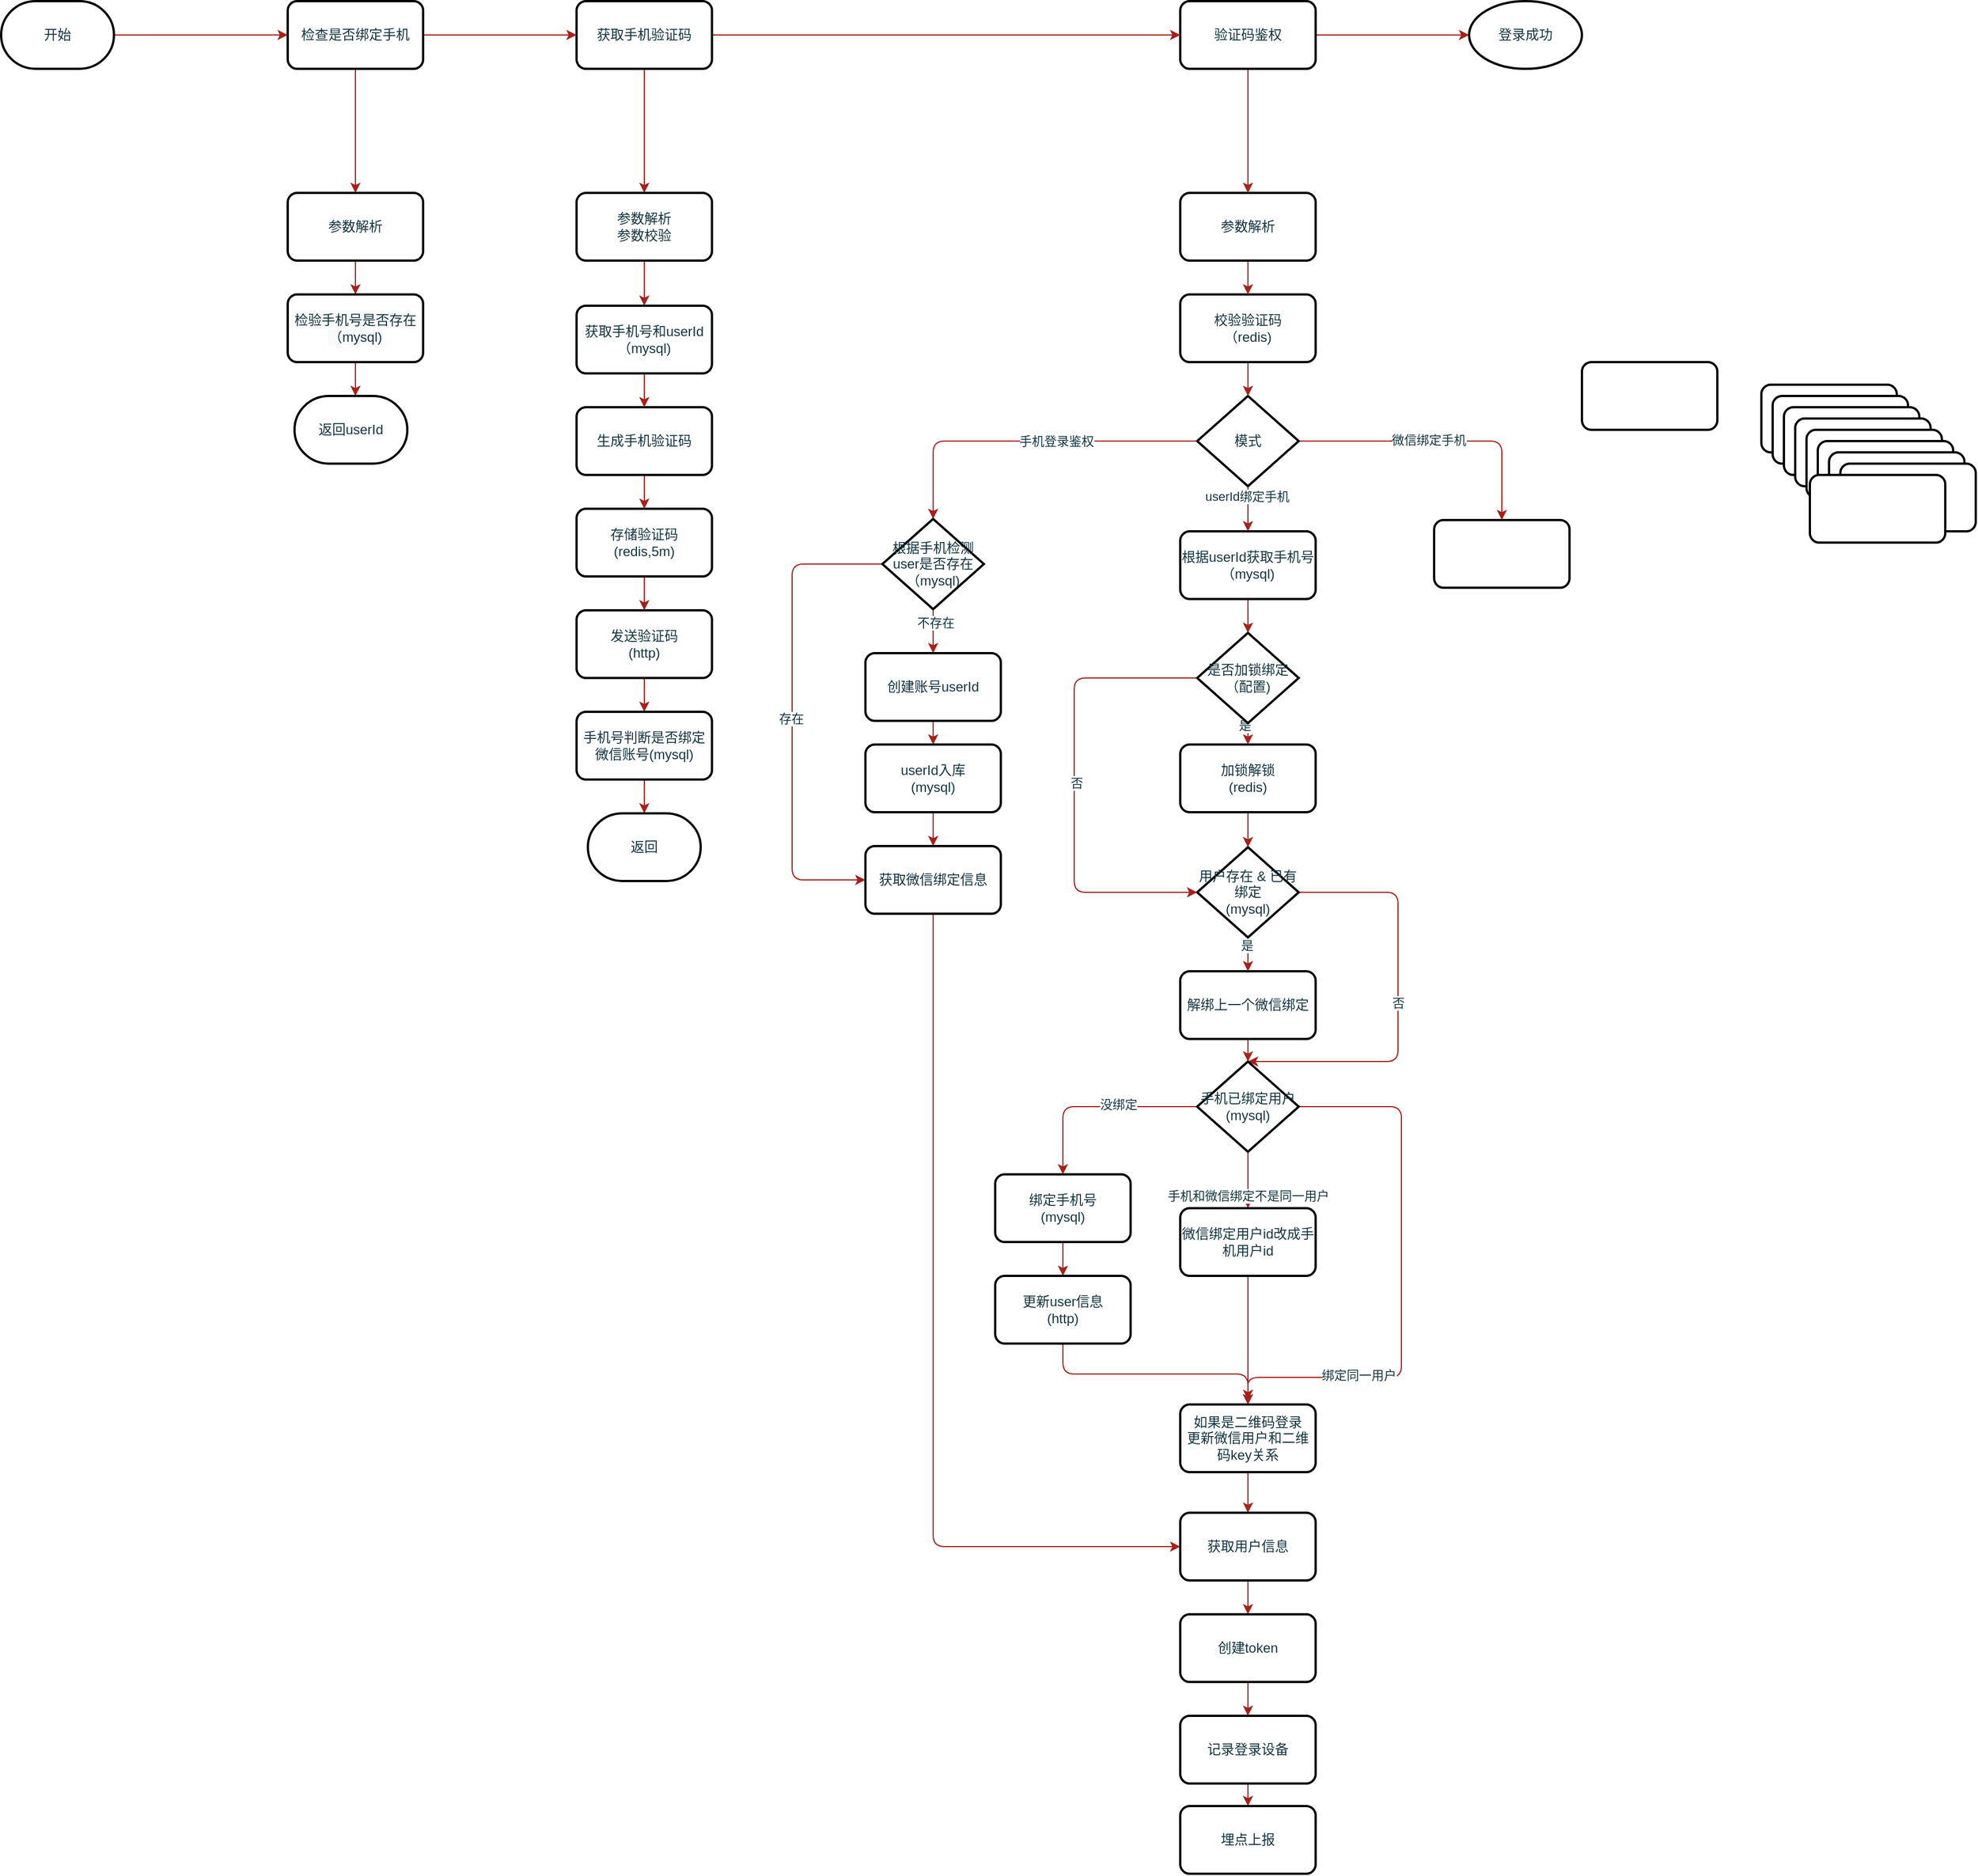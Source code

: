 <mxfile version="15.5.1" type="github">
  <diagram id="hTf-l8JFEeuLh_gnLOyl" name="第 1 页">
    <mxGraphModel dx="1026" dy="546" grid="1" gridSize="10" guides="1" tooltips="1" connect="1" arrows="1" fold="1" page="1" pageScale="1" pageWidth="827" pageHeight="1169" math="0" shadow="0">
      <root>
        <mxCell id="0" />
        <mxCell id="1" parent="0" />
        <mxCell id="yElT8xCbcD650BWO1DYu-2" value="" style="whiteSpace=wrap;html=1;rounded=1;fontColor=#143642;strokeWidth=2;fillColor=#FFFFFF;arcSize=14;sketch=0;" vertex="1" parent="1">
          <mxGeometry x="1501" y="780" width="120" height="60" as="geometry" />
        </mxCell>
        <mxCell id="yElT8xCbcD650BWO1DYu-112" value="" style="edgeStyle=orthogonalEdgeStyle;curved=0;rounded=1;sketch=0;orthogonalLoop=1;jettySize=auto;html=1;fontColor=#143642;strokeColor=#A8201A;fillColor=#FAE5C7;" edge="1" parent="1" source="yElT8xCbcD650BWO1DYu-5" target="yElT8xCbcD650BWO1DYu-111">
          <mxGeometry relative="1" as="geometry" />
        </mxCell>
        <mxCell id="yElT8xCbcD650BWO1DYu-5" value="创建账号userId" style="whiteSpace=wrap;html=1;rounded=1;fontColor=#143642;strokeWidth=2;fillColor=#FFFFFF;arcSize=14;sketch=0;" vertex="1" parent="1">
          <mxGeometry x="866" y="1038" width="120" height="60" as="geometry" />
        </mxCell>
        <mxCell id="yElT8xCbcD650BWO1DYu-72" value="" style="edgeStyle=orthogonalEdgeStyle;curved=0;rounded=1;sketch=0;orthogonalLoop=1;jettySize=auto;html=1;fontColor=#143642;strokeColor=#A8201A;fillColor=#FAE5C7;" edge="1" parent="1" source="yElT8xCbcD650BWO1DYu-6" target="yElT8xCbcD650BWO1DYu-67">
          <mxGeometry relative="1" as="geometry" />
        </mxCell>
        <mxCell id="yElT8xCbcD650BWO1DYu-6" value="加锁解锁&lt;br&gt;(redis)" style="whiteSpace=wrap;html=1;rounded=1;fontColor=#143642;strokeWidth=2;fillColor=#FFFFFF;arcSize=14;sketch=0;" vertex="1" parent="1">
          <mxGeometry x="1145" y="1119" width="120" height="60" as="geometry" />
        </mxCell>
        <mxCell id="yElT8xCbcD650BWO1DYu-7" value="" style="whiteSpace=wrap;html=1;rounded=1;fontColor=#143642;strokeWidth=2;fillColor=#FFFFFF;arcSize=14;sketch=0;" vertex="1" parent="1">
          <mxGeometry x="1370" y="920" width="120" height="60" as="geometry" />
        </mxCell>
        <mxCell id="yElT8xCbcD650BWO1DYu-96" value="" style="edgeStyle=orthogonalEdgeStyle;curved=0;rounded=1;sketch=0;orthogonalLoop=1;jettySize=auto;html=1;fontColor=#143642;strokeColor=#A8201A;fillColor=#FAE5C7;" edge="1" parent="1" source="yElT8xCbcD650BWO1DYu-8" target="yElT8xCbcD650BWO1DYu-56">
          <mxGeometry relative="1" as="geometry" />
        </mxCell>
        <mxCell id="yElT8xCbcD650BWO1DYu-8" value="校验验证码&lt;br&gt;（redis)" style="whiteSpace=wrap;html=1;rounded=1;fontColor=#143642;strokeWidth=2;fillColor=#FFFFFF;arcSize=14;sketch=0;" vertex="1" parent="1">
          <mxGeometry x="1145" y="720" width="120" height="60" as="geometry" />
        </mxCell>
        <mxCell id="yElT8xCbcD650BWO1DYu-93" style="edgeStyle=orthogonalEdgeStyle;curved=0;rounded=1;sketch=0;orthogonalLoop=1;jettySize=auto;html=1;exitX=0.5;exitY=1;exitDx=0;exitDy=0;entryX=0.5;entryY=0;entryDx=0;entryDy=0;entryPerimeter=0;fontColor=#143642;strokeColor=#A8201A;fillColor=#FAE5C7;" edge="1" parent="1" source="yElT8xCbcD650BWO1DYu-9" target="yElT8xCbcD650BWO1DYu-65">
          <mxGeometry relative="1" as="geometry" />
        </mxCell>
        <mxCell id="yElT8xCbcD650BWO1DYu-9" value="根据userId获取手机号&lt;br&gt;（mysql)" style="whiteSpace=wrap;html=1;rounded=1;fontColor=#143642;strokeWidth=2;fillColor=#FFFFFF;arcSize=14;sketch=0;" vertex="1" parent="1">
          <mxGeometry x="1145" y="930" width="120" height="60" as="geometry" />
        </mxCell>
        <mxCell id="yElT8xCbcD650BWO1DYu-95" value="" style="edgeStyle=orthogonalEdgeStyle;curved=0;rounded=1;sketch=0;orthogonalLoop=1;jettySize=auto;html=1;fontColor=#143642;strokeColor=#A8201A;fillColor=#FAE5C7;" edge="1" parent="1" source="yElT8xCbcD650BWO1DYu-10" target="yElT8xCbcD650BWO1DYu-8">
          <mxGeometry relative="1" as="geometry" />
        </mxCell>
        <mxCell id="yElT8xCbcD650BWO1DYu-10" value="参数解析" style="whiteSpace=wrap;html=1;rounded=1;fontColor=#143642;strokeWidth=2;fillColor=#FFFFFF;arcSize=14;sketch=0;" vertex="1" parent="1">
          <mxGeometry x="1145" y="630" width="120" height="60" as="geometry" />
        </mxCell>
        <mxCell id="yElT8xCbcD650BWO1DYu-55" style="edgeStyle=orthogonalEdgeStyle;curved=0;rounded=1;sketch=0;orthogonalLoop=1;jettySize=auto;html=1;exitX=1;exitY=0.5;exitDx=0;exitDy=0;entryX=0;entryY=0.5;entryDx=0;entryDy=0;entryPerimeter=0;fontColor=#143642;strokeColor=#A8201A;fillColor=#FAE5C7;" edge="1" parent="1" source="yElT8xCbcD650BWO1DYu-11" target="yElT8xCbcD650BWO1DYu-54">
          <mxGeometry relative="1" as="geometry" />
        </mxCell>
        <mxCell id="yElT8xCbcD650BWO1DYu-94" value="" style="edgeStyle=orthogonalEdgeStyle;curved=0;rounded=1;sketch=0;orthogonalLoop=1;jettySize=auto;html=1;fontColor=#143642;strokeColor=#A8201A;fillColor=#FAE5C7;" edge="1" parent="1" source="yElT8xCbcD650BWO1DYu-11" target="yElT8xCbcD650BWO1DYu-10">
          <mxGeometry relative="1" as="geometry" />
        </mxCell>
        <mxCell id="yElT8xCbcD650BWO1DYu-11" value="验证码鉴权" style="whiteSpace=wrap;html=1;rounded=1;fontColor=#143642;strokeWidth=2;fillColor=#FFFFFF;arcSize=14;sketch=0;" vertex="1" parent="1">
          <mxGeometry x="1145" y="460" width="120" height="60" as="geometry" />
        </mxCell>
        <mxCell id="yElT8xCbcD650BWO1DYu-38" value="" style="edgeStyle=orthogonalEdgeStyle;curved=0;rounded=1;sketch=0;orthogonalLoop=1;jettySize=auto;html=1;fontColor=#143642;strokeColor=#A8201A;fillColor=#FAE5C7;" edge="1" parent="1" source="yElT8xCbcD650BWO1DYu-12" target="yElT8xCbcD650BWO1DYu-29">
          <mxGeometry relative="1" as="geometry" />
        </mxCell>
        <mxCell id="yElT8xCbcD650BWO1DYu-53" style="edgeStyle=orthogonalEdgeStyle;curved=0;rounded=1;sketch=0;orthogonalLoop=1;jettySize=auto;html=1;exitX=1;exitY=0.5;exitDx=0;exitDy=0;entryX=0;entryY=0.5;entryDx=0;entryDy=0;fontColor=#143642;strokeColor=#A8201A;fillColor=#FAE5C7;" edge="1" parent="1" source="yElT8xCbcD650BWO1DYu-12" target="yElT8xCbcD650BWO1DYu-11">
          <mxGeometry relative="1" as="geometry" />
        </mxCell>
        <mxCell id="yElT8xCbcD650BWO1DYu-12" value="获取手机验证码" style="whiteSpace=wrap;html=1;rounded=1;fontColor=#143642;strokeWidth=2;fillColor=#FFFFFF;arcSize=14;sketch=0;" vertex="1" parent="1">
          <mxGeometry x="610" y="460" width="120" height="60" as="geometry" />
        </mxCell>
        <mxCell id="yElT8xCbcD650BWO1DYu-46" value="" style="edgeStyle=orthogonalEdgeStyle;curved=0;rounded=1;sketch=0;orthogonalLoop=1;jettySize=auto;html=1;fontColor=#143642;strokeColor=#A8201A;fillColor=#FAE5C7;" edge="1" parent="1" source="yElT8xCbcD650BWO1DYu-13" target="yElT8xCbcD650BWO1DYu-26">
          <mxGeometry relative="1" as="geometry" />
        </mxCell>
        <mxCell id="yElT8xCbcD650BWO1DYu-52" style="edgeStyle=orthogonalEdgeStyle;curved=0;rounded=1;sketch=0;orthogonalLoop=1;jettySize=auto;html=1;exitX=1;exitY=0.5;exitDx=0;exitDy=0;entryX=0;entryY=0.5;entryDx=0;entryDy=0;fontColor=#143642;strokeColor=#A8201A;fillColor=#FAE5C7;" edge="1" parent="1" source="yElT8xCbcD650BWO1DYu-13" target="yElT8xCbcD650BWO1DYu-12">
          <mxGeometry relative="1" as="geometry" />
        </mxCell>
        <mxCell id="yElT8xCbcD650BWO1DYu-13" value="检查是否绑定手机" style="whiteSpace=wrap;html=1;rounded=1;fontColor=#143642;strokeWidth=2;fillColor=#FFFFFF;arcSize=14;sketch=0;" vertex="1" parent="1">
          <mxGeometry x="354" y="460" width="120" height="60" as="geometry" />
        </mxCell>
        <mxCell id="yElT8xCbcD650BWO1DYu-14" value="" style="whiteSpace=wrap;html=1;rounded=1;fontColor=#143642;strokeWidth=2;fillColor=#FFFFFF;arcSize=14;sketch=0;" vertex="1" parent="1">
          <mxGeometry x="1660" y="800" width="120" height="60" as="geometry" />
        </mxCell>
        <mxCell id="yElT8xCbcD650BWO1DYu-15" value="" style="whiteSpace=wrap;html=1;rounded=1;fontColor=#143642;strokeWidth=2;fillColor=#FFFFFF;arcSize=14;sketch=0;" vertex="1" parent="1">
          <mxGeometry x="1670" y="810" width="120" height="60" as="geometry" />
        </mxCell>
        <mxCell id="yElT8xCbcD650BWO1DYu-16" value="" style="whiteSpace=wrap;html=1;rounded=1;fontColor=#143642;strokeWidth=2;fillColor=#FFFFFF;arcSize=14;sketch=0;" vertex="1" parent="1">
          <mxGeometry x="1680" y="820" width="120" height="60" as="geometry" />
        </mxCell>
        <mxCell id="yElT8xCbcD650BWO1DYu-17" value="" style="whiteSpace=wrap;html=1;rounded=1;fontColor=#143642;strokeWidth=2;fillColor=#FFFFFF;arcSize=14;sketch=0;" vertex="1" parent="1">
          <mxGeometry x="1690" y="830" width="120" height="60" as="geometry" />
        </mxCell>
        <mxCell id="yElT8xCbcD650BWO1DYu-18" value="" style="whiteSpace=wrap;html=1;rounded=1;fontColor=#143642;strokeWidth=2;fillColor=#FFFFFF;arcSize=14;sketch=0;" vertex="1" parent="1">
          <mxGeometry x="1700" y="840" width="120" height="60" as="geometry" />
        </mxCell>
        <mxCell id="yElT8xCbcD650BWO1DYu-19" value="" style="whiteSpace=wrap;html=1;rounded=1;fontColor=#143642;strokeWidth=2;fillColor=#FFFFFF;arcSize=14;sketch=0;" vertex="1" parent="1">
          <mxGeometry x="1710" y="850" width="120" height="60" as="geometry" />
        </mxCell>
        <mxCell id="yElT8xCbcD650BWO1DYu-20" value="" style="whiteSpace=wrap;html=1;rounded=1;fontColor=#143642;strokeWidth=2;fillColor=#FFFFFF;arcSize=14;sketch=0;" vertex="1" parent="1">
          <mxGeometry x="1720" y="860" width="120" height="60" as="geometry" />
        </mxCell>
        <mxCell id="yElT8xCbcD650BWO1DYu-21" value="" style="whiteSpace=wrap;html=1;rounded=1;fontColor=#143642;strokeWidth=2;fillColor=#FFFFFF;arcSize=14;sketch=0;" vertex="1" parent="1">
          <mxGeometry x="1730" y="870" width="120" height="60" as="geometry" />
        </mxCell>
        <mxCell id="yElT8xCbcD650BWO1DYu-22" value="" style="whiteSpace=wrap;html=1;rounded=1;fontColor=#143642;strokeWidth=2;fillColor=#FFFFFF;arcSize=14;sketch=0;" vertex="1" parent="1">
          <mxGeometry x="1703" y="880" width="120" height="60" as="geometry" />
        </mxCell>
        <mxCell id="yElT8xCbcD650BWO1DYu-25" value="" style="edgeStyle=orthogonalEdgeStyle;curved=0;rounded=1;sketch=0;orthogonalLoop=1;jettySize=auto;html=1;fontColor=#143642;strokeColor=#A8201A;fillColor=#FAE5C7;entryX=0;entryY=0.5;entryDx=0;entryDy=0;" edge="1" parent="1" source="yElT8xCbcD650BWO1DYu-23" target="yElT8xCbcD650BWO1DYu-13">
          <mxGeometry relative="1" as="geometry">
            <mxPoint x="270" y="490" as="targetPoint" />
          </mxGeometry>
        </mxCell>
        <mxCell id="yElT8xCbcD650BWO1DYu-23" value="开始" style="strokeWidth=2;html=1;shape=mxgraph.flowchart.terminator;whiteSpace=wrap;rounded=0;labelBackgroundColor=none;sketch=0;fontColor=#143642;fillColor=#FFFFFF;" vertex="1" parent="1">
          <mxGeometry x="100" y="460" width="100" height="60" as="geometry" />
        </mxCell>
        <mxCell id="yElT8xCbcD650BWO1DYu-49" value="" style="edgeStyle=orthogonalEdgeStyle;curved=0;rounded=1;sketch=0;orthogonalLoop=1;jettySize=auto;html=1;fontColor=#143642;strokeColor=#A8201A;fillColor=#FAE5C7;entryX=0.5;entryY=0;entryDx=0;entryDy=0;" edge="1" parent="1" source="yElT8xCbcD650BWO1DYu-26" target="yElT8xCbcD650BWO1DYu-28">
          <mxGeometry relative="1" as="geometry" />
        </mxCell>
        <mxCell id="yElT8xCbcD650BWO1DYu-26" value="参数解析" style="whiteSpace=wrap;html=1;rounded=1;fontColor=#143642;strokeWidth=2;fillColor=#FFFFFF;arcSize=14;sketch=0;" vertex="1" parent="1">
          <mxGeometry x="354" y="630" width="120" height="60" as="geometry" />
        </mxCell>
        <mxCell id="yElT8xCbcD650BWO1DYu-50" value="" style="edgeStyle=orthogonalEdgeStyle;curved=0;rounded=1;sketch=0;orthogonalLoop=1;jettySize=auto;html=1;fontColor=#143642;strokeColor=#A8201A;fillColor=#FAE5C7;" edge="1" parent="1" source="yElT8xCbcD650BWO1DYu-28">
          <mxGeometry relative="1" as="geometry">
            <mxPoint x="414" y="810" as="targetPoint" />
          </mxGeometry>
        </mxCell>
        <mxCell id="yElT8xCbcD650BWO1DYu-28" value="&lt;span style=&quot;color: rgb(20 , 54 , 66) ; font-family: &amp;#34;helvetica&amp;#34; ; font-size: 12px ; font-style: normal ; font-weight: 400 ; letter-spacing: normal ; text-align: center ; text-indent: 0px ; text-transform: none ; word-spacing: 0px ; background-color: rgb(248 , 249 , 250) ; display: inline ; float: none&quot;&gt;检验手机号是否存在&lt;/span&gt;&lt;br style=&quot;color: rgb(20 , 54 , 66) ; font-family: &amp;#34;helvetica&amp;#34; ; font-size: 12px ; font-style: normal ; font-weight: 400 ; letter-spacing: normal ; text-align: center ; text-indent: 0px ; text-transform: none ; word-spacing: 0px ; background-color: rgb(248 , 249 , 250)&quot;&gt;&lt;span style=&quot;color: rgb(20 , 54 , 66) ; font-family: &amp;#34;helvetica&amp;#34; ; font-size: 12px ; font-style: normal ; font-weight: 400 ; letter-spacing: normal ; text-align: center ; text-indent: 0px ; text-transform: none ; word-spacing: 0px ; background-color: rgb(248 , 249 , 250) ; display: inline ; float: none&quot;&gt;（mysql)&lt;/span&gt;" style="whiteSpace=wrap;html=1;rounded=1;fontColor=#143642;strokeWidth=2;fillColor=#FFFFFF;arcSize=14;sketch=0;" vertex="1" parent="1">
          <mxGeometry x="354" y="720" width="120" height="60" as="geometry" />
        </mxCell>
        <mxCell id="yElT8xCbcD650BWO1DYu-39" value="" style="edgeStyle=orthogonalEdgeStyle;curved=0;rounded=1;sketch=0;orthogonalLoop=1;jettySize=auto;html=1;fontColor=#143642;strokeColor=#A8201A;fillColor=#FAE5C7;" edge="1" parent="1" source="yElT8xCbcD650BWO1DYu-29" target="yElT8xCbcD650BWO1DYu-35">
          <mxGeometry relative="1" as="geometry" />
        </mxCell>
        <mxCell id="yElT8xCbcD650BWO1DYu-29" value="参数解析&lt;br&gt;参数校验" style="whiteSpace=wrap;html=1;rounded=1;fontColor=#143642;strokeWidth=2;fillColor=#FFFFFF;arcSize=14;sketch=0;" vertex="1" parent="1">
          <mxGeometry x="610" y="630" width="120" height="60" as="geometry" />
        </mxCell>
        <mxCell id="yElT8xCbcD650BWO1DYu-44" value="" style="edgeStyle=orthogonalEdgeStyle;curved=0;rounded=1;sketch=0;orthogonalLoop=1;jettySize=auto;html=1;fontColor=#143642;strokeColor=#A8201A;fillColor=#FAE5C7;" edge="1" parent="1" source="yElT8xCbcD650BWO1DYu-32" target="yElT8xCbcD650BWO1DYu-36">
          <mxGeometry relative="1" as="geometry" />
        </mxCell>
        <mxCell id="yElT8xCbcD650BWO1DYu-32" value="发送验证码&lt;br&gt;(http)" style="whiteSpace=wrap;html=1;rounded=1;fontColor=#143642;strokeWidth=2;fillColor=#FFFFFF;arcSize=14;sketch=0;" vertex="1" parent="1">
          <mxGeometry x="610" y="1000" width="120" height="60" as="geometry" />
        </mxCell>
        <mxCell id="yElT8xCbcD650BWO1DYu-43" value="" style="edgeStyle=orthogonalEdgeStyle;curved=0;rounded=1;sketch=0;orthogonalLoop=1;jettySize=auto;html=1;fontColor=#143642;strokeColor=#A8201A;fillColor=#FAE5C7;" edge="1" parent="1" source="yElT8xCbcD650BWO1DYu-33" target="yElT8xCbcD650BWO1DYu-32">
          <mxGeometry relative="1" as="geometry" />
        </mxCell>
        <mxCell id="yElT8xCbcD650BWO1DYu-33" value="存储验证码&lt;br&gt;(redis,5m)" style="whiteSpace=wrap;html=1;rounded=1;fontColor=#143642;strokeWidth=2;fillColor=#FFFFFF;arcSize=14;sketch=0;" vertex="1" parent="1">
          <mxGeometry x="610" y="910" width="120" height="60" as="geometry" />
        </mxCell>
        <mxCell id="yElT8xCbcD650BWO1DYu-42" value="" style="edgeStyle=orthogonalEdgeStyle;curved=0;rounded=1;sketch=0;orthogonalLoop=1;jettySize=auto;html=1;fontColor=#143642;strokeColor=#A8201A;fillColor=#FAE5C7;" edge="1" parent="1" source="yElT8xCbcD650BWO1DYu-34" target="yElT8xCbcD650BWO1DYu-33">
          <mxGeometry relative="1" as="geometry" />
        </mxCell>
        <mxCell id="yElT8xCbcD650BWO1DYu-34" value="生成手机验证码" style="whiteSpace=wrap;html=1;rounded=1;fontColor=#143642;strokeWidth=2;fillColor=#FFFFFF;arcSize=14;sketch=0;" vertex="1" parent="1">
          <mxGeometry x="610" y="820" width="120" height="60" as="geometry" />
        </mxCell>
        <mxCell id="yElT8xCbcD650BWO1DYu-40" value="" style="edgeStyle=orthogonalEdgeStyle;curved=0;rounded=1;sketch=0;orthogonalLoop=1;jettySize=auto;html=1;fontColor=#143642;strokeColor=#A8201A;fillColor=#FAE5C7;" edge="1" parent="1" source="yElT8xCbcD650BWO1DYu-35" target="yElT8xCbcD650BWO1DYu-34">
          <mxGeometry relative="1" as="geometry" />
        </mxCell>
        <mxCell id="yElT8xCbcD650BWO1DYu-35" value="获取手机号和userId&lt;br&gt;（mysql)" style="whiteSpace=wrap;html=1;rounded=1;fontColor=#143642;strokeWidth=2;fillColor=#FFFFFF;arcSize=14;sketch=0;" vertex="1" parent="1">
          <mxGeometry x="610" y="730" width="120" height="60" as="geometry" />
        </mxCell>
        <mxCell id="yElT8xCbcD650BWO1DYu-45" value="" style="edgeStyle=orthogonalEdgeStyle;curved=0;rounded=1;sketch=0;orthogonalLoop=1;jettySize=auto;html=1;fontColor=#143642;strokeColor=#A8201A;fillColor=#FAE5C7;" edge="1" parent="1" source="yElT8xCbcD650BWO1DYu-36" target="yElT8xCbcD650BWO1DYu-37">
          <mxGeometry relative="1" as="geometry" />
        </mxCell>
        <mxCell id="yElT8xCbcD650BWO1DYu-36" value="手机号判断是否绑定微信账号(mysql)" style="whiteSpace=wrap;html=1;rounded=1;fontColor=#143642;strokeWidth=2;fillColor=#FFFFFF;arcSize=14;sketch=0;" vertex="1" parent="1">
          <mxGeometry x="610" y="1090" width="120" height="60" as="geometry" />
        </mxCell>
        <mxCell id="yElT8xCbcD650BWO1DYu-37" value="返回" style="strokeWidth=2;html=1;shape=mxgraph.flowchart.terminator;whiteSpace=wrap;rounded=0;labelBackgroundColor=none;sketch=0;fontColor=#143642;fillColor=#FFFFFF;" vertex="1" parent="1">
          <mxGeometry x="620" y="1180" width="100" height="60" as="geometry" />
        </mxCell>
        <mxCell id="yElT8xCbcD650BWO1DYu-51" value="返回userId" style="strokeWidth=2;html=1;shape=mxgraph.flowchart.terminator;whiteSpace=wrap;rounded=0;labelBackgroundColor=none;sketch=0;fontColor=#143642;fillColor=#FFFFFF;" vertex="1" parent="1">
          <mxGeometry x="360" y="810" width="100" height="60" as="geometry" />
        </mxCell>
        <mxCell id="yElT8xCbcD650BWO1DYu-54" value="登录成功" style="strokeWidth=2;html=1;shape=mxgraph.flowchart.start_1;whiteSpace=wrap;rounded=0;labelBackgroundColor=none;sketch=0;fontColor=#143642;fillColor=#FFFFFF;" vertex="1" parent="1">
          <mxGeometry x="1401" y="460" width="100" height="60" as="geometry" />
        </mxCell>
        <mxCell id="yElT8xCbcD650BWO1DYu-61" style="edgeStyle=orthogonalEdgeStyle;curved=0;rounded=1;sketch=0;orthogonalLoop=1;jettySize=auto;html=1;exitX=1;exitY=0.5;exitDx=0;exitDy=0;exitPerimeter=0;fontColor=#143642;strokeColor=#A8201A;fillColor=#FAE5C7;" edge="1" parent="1" source="yElT8xCbcD650BWO1DYu-56" target="yElT8xCbcD650BWO1DYu-7">
          <mxGeometry relative="1" as="geometry" />
        </mxCell>
        <mxCell id="yElT8xCbcD650BWO1DYu-62" value="微信绑定手机" style="edgeLabel;html=1;align=center;verticalAlign=middle;resizable=0;points=[];fontColor=#143642;" vertex="1" connectable="0" parent="yElT8xCbcD650BWO1DYu-61">
          <mxGeometry x="-0.086" y="1" relative="1" as="geometry">
            <mxPoint as="offset" />
          </mxGeometry>
        </mxCell>
        <mxCell id="yElT8xCbcD650BWO1DYu-118" value="" style="edgeStyle=orthogonalEdgeStyle;curved=0;rounded=1;sketch=0;orthogonalLoop=1;jettySize=auto;html=1;fontColor=#143642;strokeColor=#A8201A;fillColor=#FAE5C7;" edge="1" parent="1" source="yElT8xCbcD650BWO1DYu-56" target="yElT8xCbcD650BWO1DYu-9">
          <mxGeometry relative="1" as="geometry" />
        </mxCell>
        <mxCell id="yElT8xCbcD650BWO1DYu-119" value="userId绑定手机" style="edgeLabel;html=1;align=center;verticalAlign=middle;resizable=0;points=[];fontColor=#143642;" vertex="1" connectable="0" parent="yElT8xCbcD650BWO1DYu-118">
          <mxGeometry x="-0.556" y="-1" relative="1" as="geometry">
            <mxPoint as="offset" />
          </mxGeometry>
        </mxCell>
        <mxCell id="yElT8xCbcD650BWO1DYu-120" style="edgeStyle=orthogonalEdgeStyle;curved=0;rounded=1;sketch=0;orthogonalLoop=1;jettySize=auto;html=1;exitX=0;exitY=0.5;exitDx=0;exitDy=0;exitPerimeter=0;fontColor=#143642;strokeColor=#A8201A;fillColor=#FAE5C7;" edge="1" parent="1" source="yElT8xCbcD650BWO1DYu-56" target="yElT8xCbcD650BWO1DYu-105">
          <mxGeometry relative="1" as="geometry" />
        </mxCell>
        <mxCell id="yElT8xCbcD650BWO1DYu-121" value="手机登录鉴权" style="edgeLabel;html=1;align=center;verticalAlign=middle;resizable=0;points=[];fontColor=#143642;" vertex="1" connectable="0" parent="yElT8xCbcD650BWO1DYu-120">
          <mxGeometry x="-0.175" relative="1" as="geometry">
            <mxPoint as="offset" />
          </mxGeometry>
        </mxCell>
        <mxCell id="yElT8xCbcD650BWO1DYu-56" value="模式" style="strokeWidth=2;html=1;shape=mxgraph.flowchart.decision;whiteSpace=wrap;rounded=0;labelBackgroundColor=none;sketch=0;fontColor=#143642;fillColor=#FFFFFF;" vertex="1" parent="1">
          <mxGeometry x="1160" y="810" width="90" height="80" as="geometry" />
        </mxCell>
        <mxCell id="yElT8xCbcD650BWO1DYu-68" style="edgeStyle=orthogonalEdgeStyle;curved=0;rounded=1;sketch=0;orthogonalLoop=1;jettySize=auto;html=1;exitX=0.5;exitY=1;exitDx=0;exitDy=0;exitPerimeter=0;entryX=0.5;entryY=0;entryDx=0;entryDy=0;fontColor=#143642;strokeColor=#A8201A;fillColor=#FAE5C7;" edge="1" parent="1" source="yElT8xCbcD650BWO1DYu-65" target="yElT8xCbcD650BWO1DYu-6">
          <mxGeometry relative="1" as="geometry" />
        </mxCell>
        <mxCell id="yElT8xCbcD650BWO1DYu-70" value="是" style="edgeLabel;html=1;align=center;verticalAlign=middle;resizable=0;points=[];fontColor=#143642;" vertex="1" connectable="0" parent="yElT8xCbcD650BWO1DYu-68">
          <mxGeometry x="-0.789" y="-3" relative="1" as="geometry">
            <mxPoint as="offset" />
          </mxGeometry>
        </mxCell>
        <mxCell id="yElT8xCbcD650BWO1DYu-69" style="edgeStyle=orthogonalEdgeStyle;curved=0;rounded=1;sketch=0;orthogonalLoop=1;jettySize=auto;html=1;exitX=0;exitY=0.5;exitDx=0;exitDy=0;exitPerimeter=0;entryX=0;entryY=0.5;entryDx=0;entryDy=0;entryPerimeter=0;fontColor=#143642;strokeColor=#A8201A;fillColor=#FAE5C7;" edge="1" parent="1" source="yElT8xCbcD650BWO1DYu-65" target="yElT8xCbcD650BWO1DYu-67">
          <mxGeometry relative="1" as="geometry">
            <Array as="points">
              <mxPoint x="1051" y="1060" />
              <mxPoint x="1051" y="1250" />
            </Array>
          </mxGeometry>
        </mxCell>
        <mxCell id="yElT8xCbcD650BWO1DYu-71" value="否" style="edgeLabel;html=1;align=center;verticalAlign=middle;resizable=0;points=[];fontColor=#143642;" vertex="1" connectable="0" parent="yElT8xCbcD650BWO1DYu-69">
          <mxGeometry x="-0.012" y="2" relative="1" as="geometry">
            <mxPoint as="offset" />
          </mxGeometry>
        </mxCell>
        <mxCell id="yElT8xCbcD650BWO1DYu-65" value="是否加锁绑定&lt;br&gt;（配置)" style="strokeWidth=2;html=1;shape=mxgraph.flowchart.decision;whiteSpace=wrap;rounded=0;labelBackgroundColor=none;sketch=0;fontColor=#143642;fillColor=#FFFFFF;" vertex="1" parent="1">
          <mxGeometry x="1160" y="1020" width="90" height="80" as="geometry" />
        </mxCell>
        <mxCell id="yElT8xCbcD650BWO1DYu-83" style="edgeStyle=orthogonalEdgeStyle;curved=0;rounded=1;sketch=0;orthogonalLoop=1;jettySize=auto;html=1;exitX=0.5;exitY=1;exitDx=0;exitDy=0;entryX=0.5;entryY=0;entryDx=0;entryDy=0;entryPerimeter=0;fontColor=#143642;strokeColor=#A8201A;fillColor=#FAE5C7;" edge="1" parent="1" source="yElT8xCbcD650BWO1DYu-66" target="yElT8xCbcD650BWO1DYu-79">
          <mxGeometry relative="1" as="geometry" />
        </mxCell>
        <mxCell id="yElT8xCbcD650BWO1DYu-66" value="解绑上一个微信绑定" style="whiteSpace=wrap;html=1;rounded=1;fontColor=#143642;strokeWidth=2;fillColor=#FFFFFF;arcSize=14;sketch=0;" vertex="1" parent="1">
          <mxGeometry x="1145" y="1320" width="120" height="60" as="geometry" />
        </mxCell>
        <mxCell id="yElT8xCbcD650BWO1DYu-73" value="" style="edgeStyle=orthogonalEdgeStyle;curved=0;rounded=1;sketch=0;orthogonalLoop=1;jettySize=auto;html=1;fontColor=#143642;strokeColor=#A8201A;fillColor=#FAE5C7;" edge="1" parent="1" source="yElT8xCbcD650BWO1DYu-67" target="yElT8xCbcD650BWO1DYu-66">
          <mxGeometry relative="1" as="geometry" />
        </mxCell>
        <mxCell id="yElT8xCbcD650BWO1DYu-74" value="是" style="edgeLabel;html=1;align=center;verticalAlign=middle;resizable=0;points=[];fontColor=#143642;" vertex="1" connectable="0" parent="yElT8xCbcD650BWO1DYu-73">
          <mxGeometry x="-0.72" y="-1" relative="1" as="geometry">
            <mxPoint as="offset" />
          </mxGeometry>
        </mxCell>
        <mxCell id="yElT8xCbcD650BWO1DYu-82" value="否" style="edgeStyle=orthogonalEdgeStyle;curved=0;rounded=1;sketch=0;orthogonalLoop=1;jettySize=auto;html=1;exitX=1;exitY=0.5;exitDx=0;exitDy=0;exitPerimeter=0;entryX=0.5;entryY=0;entryDx=0;entryDy=0;entryPerimeter=0;fontColor=#143642;strokeColor=#A8201A;fillColor=#FAE5C7;" edge="1" parent="1" source="yElT8xCbcD650BWO1DYu-67" target="yElT8xCbcD650BWO1DYu-79">
          <mxGeometry relative="1" as="geometry">
            <Array as="points">
              <mxPoint x="1338" y="1250" />
              <mxPoint x="1338" y="1400" />
            </Array>
          </mxGeometry>
        </mxCell>
        <mxCell id="yElT8xCbcD650BWO1DYu-67" value="用户存在 &amp;amp; 已有绑定&lt;br&gt;(mysql)" style="strokeWidth=2;html=1;shape=mxgraph.flowchart.decision;whiteSpace=wrap;rounded=0;labelBackgroundColor=none;sketch=0;fontColor=#143642;fillColor=#FFFFFF;" vertex="1" parent="1">
          <mxGeometry x="1160" y="1210" width="90" height="80" as="geometry" />
        </mxCell>
        <mxCell id="yElT8xCbcD650BWO1DYu-98" style="edgeStyle=orthogonalEdgeStyle;curved=0;rounded=1;sketch=0;orthogonalLoop=1;jettySize=auto;html=1;exitX=0.5;exitY=1;exitDx=0;exitDy=0;fontColor=#143642;strokeColor=#A8201A;fillColor=#FAE5C7;" edge="1" parent="1" source="yElT8xCbcD650BWO1DYu-78" target="yElT8xCbcD650BWO1DYu-97">
          <mxGeometry relative="1" as="geometry" />
        </mxCell>
        <mxCell id="yElT8xCbcD650BWO1DYu-78" value="绑定手机号&lt;br&gt;(mysql)" style="whiteSpace=wrap;html=1;rounded=1;fontColor=#143642;strokeWidth=2;fillColor=#FFFFFF;arcSize=14;sketch=0;" vertex="1" parent="1">
          <mxGeometry x="981" y="1500" width="120" height="60" as="geometry" />
        </mxCell>
        <mxCell id="yElT8xCbcD650BWO1DYu-84" style="edgeStyle=orthogonalEdgeStyle;curved=0;rounded=1;sketch=0;orthogonalLoop=1;jettySize=auto;html=1;exitX=0.5;exitY=1;exitDx=0;exitDy=0;exitPerimeter=0;fontColor=#143642;strokeColor=#A8201A;fillColor=#FAE5C7;" edge="1" parent="1" source="yElT8xCbcD650BWO1DYu-79" target="yElT8xCbcD650BWO1DYu-80">
          <mxGeometry relative="1" as="geometry" />
        </mxCell>
        <mxCell id="yElT8xCbcD650BWO1DYu-87" value="手机和微信绑定不是同一用户" style="edgeLabel;html=1;align=center;verticalAlign=middle;resizable=0;points=[];fontColor=#143642;" vertex="1" connectable="0" parent="yElT8xCbcD650BWO1DYu-84">
          <mxGeometry x="0.533" relative="1" as="geometry">
            <mxPoint as="offset" />
          </mxGeometry>
        </mxCell>
        <mxCell id="yElT8xCbcD650BWO1DYu-85" style="edgeStyle=orthogonalEdgeStyle;curved=0;rounded=1;sketch=0;orthogonalLoop=1;jettySize=auto;html=1;exitX=1;exitY=0.5;exitDx=0;exitDy=0;exitPerimeter=0;fontColor=#143642;strokeColor=#A8201A;fillColor=#FAE5C7;" edge="1" parent="1" source="yElT8xCbcD650BWO1DYu-79">
          <mxGeometry relative="1" as="geometry">
            <mxPoint x="1205" y="1700" as="targetPoint" />
            <Array as="points">
              <mxPoint x="1341" y="1440" />
              <mxPoint x="1341" y="1680" />
              <mxPoint x="1205" y="1680" />
            </Array>
          </mxGeometry>
        </mxCell>
        <mxCell id="yElT8xCbcD650BWO1DYu-86" value="绑定同一用户" style="edgeLabel;html=1;align=center;verticalAlign=middle;resizable=0;points=[];fontColor=#143642;" vertex="1" connectable="0" parent="yElT8xCbcD650BWO1DYu-85">
          <mxGeometry x="0.517" y="-2" relative="1" as="geometry">
            <mxPoint as="offset" />
          </mxGeometry>
        </mxCell>
        <mxCell id="yElT8xCbcD650BWO1DYu-88" style="edgeStyle=orthogonalEdgeStyle;curved=0;rounded=1;sketch=0;orthogonalLoop=1;jettySize=auto;html=1;exitX=0;exitY=0.5;exitDx=0;exitDy=0;exitPerimeter=0;fontColor=#143642;strokeColor=#A8201A;fillColor=#FAE5C7;" edge="1" parent="1" source="yElT8xCbcD650BWO1DYu-79" target="yElT8xCbcD650BWO1DYu-78">
          <mxGeometry relative="1" as="geometry" />
        </mxCell>
        <mxCell id="yElT8xCbcD650BWO1DYu-89" value="没绑定" style="edgeLabel;html=1;align=center;verticalAlign=middle;resizable=0;points=[];fontColor=#143642;" vertex="1" connectable="0" parent="yElT8xCbcD650BWO1DYu-88">
          <mxGeometry x="-0.218" y="-2" relative="1" as="geometry">
            <mxPoint as="offset" />
          </mxGeometry>
        </mxCell>
        <mxCell id="yElT8xCbcD650BWO1DYu-79" value="手机已绑定用户&lt;br&gt;(mysql)" style="strokeWidth=2;html=1;shape=mxgraph.flowchart.decision;whiteSpace=wrap;rounded=0;labelBackgroundColor=none;sketch=0;fontColor=#143642;fillColor=#FFFFFF;" vertex="1" parent="1">
          <mxGeometry x="1160" y="1400" width="90" height="80" as="geometry" />
        </mxCell>
        <mxCell id="yElT8xCbcD650BWO1DYu-100" style="edgeStyle=orthogonalEdgeStyle;curved=0;rounded=1;sketch=0;orthogonalLoop=1;jettySize=auto;html=1;exitX=0.5;exitY=1;exitDx=0;exitDy=0;fontColor=#143642;strokeColor=#A8201A;fillColor=#FAE5C7;" edge="1" parent="1" source="yElT8xCbcD650BWO1DYu-80" target="yElT8xCbcD650BWO1DYu-99">
          <mxGeometry relative="1" as="geometry" />
        </mxCell>
        <mxCell id="yElT8xCbcD650BWO1DYu-80" value="微信绑定用户id改成手机用户id" style="whiteSpace=wrap;html=1;rounded=1;fontColor=#143642;strokeWidth=2;fillColor=#FFFFFF;arcSize=14;sketch=0;" vertex="1" parent="1">
          <mxGeometry x="1145" y="1530" width="120" height="60" as="geometry" />
        </mxCell>
        <mxCell id="yElT8xCbcD650BWO1DYu-101" style="edgeStyle=orthogonalEdgeStyle;curved=0;rounded=1;sketch=0;orthogonalLoop=1;jettySize=auto;html=1;exitX=0.5;exitY=1;exitDx=0;exitDy=0;fontColor=#143642;strokeColor=#A8201A;fillColor=#FAE5C7;" edge="1" parent="1" source="yElT8xCbcD650BWO1DYu-97" target="yElT8xCbcD650BWO1DYu-99">
          <mxGeometry relative="1" as="geometry" />
        </mxCell>
        <mxCell id="yElT8xCbcD650BWO1DYu-97" value="更新user信息&lt;br&gt;(http)" style="whiteSpace=wrap;html=1;rounded=1;fontColor=#143642;strokeWidth=2;fillColor=#FFFFFF;arcSize=14;sketch=0;" vertex="1" parent="1">
          <mxGeometry x="981" y="1590" width="120" height="60" as="geometry" />
        </mxCell>
        <mxCell id="yElT8xCbcD650BWO1DYu-104" style="edgeStyle=orthogonalEdgeStyle;curved=0;rounded=1;sketch=0;orthogonalLoop=1;jettySize=auto;html=1;entryX=0.5;entryY=0;entryDx=0;entryDy=0;entryPerimeter=0;fontColor=#143642;strokeColor=#A8201A;fillColor=#FAE5C7;" edge="1" parent="1" source="yElT8xCbcD650BWO1DYu-99">
          <mxGeometry relative="1" as="geometry">
            <mxPoint x="1205" y="1800" as="targetPoint" />
          </mxGeometry>
        </mxCell>
        <mxCell id="yElT8xCbcD650BWO1DYu-99" value="如果是二维码登录&lt;br&gt;更新微信用户和二维码key关系" style="whiteSpace=wrap;html=1;rounded=1;fontColor=#143642;strokeWidth=2;fillColor=#FFFFFF;arcSize=14;sketch=0;" vertex="1" parent="1">
          <mxGeometry x="1145" y="1704" width="120" height="60" as="geometry" />
        </mxCell>
        <mxCell id="yElT8xCbcD650BWO1DYu-107" style="edgeStyle=orthogonalEdgeStyle;curved=0;rounded=1;sketch=0;orthogonalLoop=1;jettySize=auto;html=1;exitX=0;exitY=0.5;exitDx=0;exitDy=0;exitPerimeter=0;fontColor=#143642;strokeColor=#A8201A;fillColor=#FAE5C7;entryX=0;entryY=0.5;entryDx=0;entryDy=0;" edge="1" parent="1" source="yElT8xCbcD650BWO1DYu-105" target="yElT8xCbcD650BWO1DYu-113">
          <mxGeometry relative="1" as="geometry">
            <mxPoint x="821" y="1179" as="targetPoint" />
            <Array as="points">
              <mxPoint x="801" y="959" />
              <mxPoint x="801" y="1239" />
            </Array>
          </mxGeometry>
        </mxCell>
        <mxCell id="yElT8xCbcD650BWO1DYu-109" value="存在" style="edgeLabel;html=1;align=center;verticalAlign=middle;resizable=0;points=[];fontColor=#143642;" vertex="1" connectable="0" parent="yElT8xCbcD650BWO1DYu-107">
          <mxGeometry x="0.022" y="-1" relative="1" as="geometry">
            <mxPoint as="offset" />
          </mxGeometry>
        </mxCell>
        <mxCell id="yElT8xCbcD650BWO1DYu-114" value="" style="edgeStyle=orthogonalEdgeStyle;curved=0;rounded=1;sketch=0;orthogonalLoop=1;jettySize=auto;html=1;fontColor=#143642;strokeColor=#A8201A;fillColor=#FAE5C7;" edge="1" parent="1" source="yElT8xCbcD650BWO1DYu-105" target="yElT8xCbcD650BWO1DYu-5">
          <mxGeometry relative="1" as="geometry" />
        </mxCell>
        <mxCell id="yElT8xCbcD650BWO1DYu-115" value="不存在" style="edgeLabel;html=1;align=center;verticalAlign=middle;resizable=0;points=[];fontColor=#143642;" vertex="1" connectable="0" parent="yElT8xCbcD650BWO1DYu-114">
          <mxGeometry x="-0.415" y="2" relative="1" as="geometry">
            <mxPoint as="offset" />
          </mxGeometry>
        </mxCell>
        <mxCell id="yElT8xCbcD650BWO1DYu-105" value="根据手机检测user是否存在（mysql)" style="strokeWidth=2;html=1;shape=mxgraph.flowchart.decision;whiteSpace=wrap;rounded=0;labelBackgroundColor=none;sketch=0;fontColor=#143642;fillColor=#FFFFFF;" vertex="1" parent="1">
          <mxGeometry x="881" y="919" width="90" height="80" as="geometry" />
        </mxCell>
        <mxCell id="yElT8xCbcD650BWO1DYu-116" style="edgeStyle=orthogonalEdgeStyle;curved=0;rounded=1;sketch=0;orthogonalLoop=1;jettySize=auto;html=1;exitX=0.5;exitY=1;exitDx=0;exitDy=0;fontColor=#143642;strokeColor=#A8201A;fillColor=#FAE5C7;" edge="1" parent="1" source="yElT8xCbcD650BWO1DYu-111" target="yElT8xCbcD650BWO1DYu-113">
          <mxGeometry relative="1" as="geometry" />
        </mxCell>
        <mxCell id="yElT8xCbcD650BWO1DYu-111" value="userId入库&lt;br&gt;(mysql)" style="whiteSpace=wrap;html=1;rounded=1;fontColor=#143642;strokeWidth=2;fillColor=#FFFFFF;arcSize=14;sketch=0;" vertex="1" parent="1">
          <mxGeometry x="866" y="1119" width="120" height="60" as="geometry" />
        </mxCell>
        <mxCell id="yElT8xCbcD650BWO1DYu-130" style="edgeStyle=orthogonalEdgeStyle;curved=0;rounded=1;sketch=0;orthogonalLoop=1;jettySize=auto;html=1;exitX=0.5;exitY=1;exitDx=0;exitDy=0;entryX=0;entryY=0.5;entryDx=0;entryDy=0;fontColor=#143642;strokeColor=#A8201A;fillColor=#FAE5C7;" edge="1" parent="1" source="yElT8xCbcD650BWO1DYu-113" target="yElT8xCbcD650BWO1DYu-117">
          <mxGeometry relative="1" as="geometry" />
        </mxCell>
        <mxCell id="yElT8xCbcD650BWO1DYu-113" value="获取微信绑定信息" style="whiteSpace=wrap;html=1;rounded=1;fontColor=#143642;strokeWidth=2;fillColor=#FFFFFF;arcSize=14;sketch=0;" vertex="1" parent="1">
          <mxGeometry x="866" y="1209" width="120" height="60" as="geometry" />
        </mxCell>
        <mxCell id="yElT8xCbcD650BWO1DYu-124" style="edgeStyle=orthogonalEdgeStyle;curved=0;rounded=1;sketch=0;orthogonalLoop=1;jettySize=auto;html=1;exitX=0.5;exitY=1;exitDx=0;exitDy=0;entryX=0.5;entryY=0;entryDx=0;entryDy=0;fontColor=#143642;strokeColor=#A8201A;fillColor=#FAE5C7;" edge="1" parent="1" source="yElT8xCbcD650BWO1DYu-117" target="yElT8xCbcD650BWO1DYu-123">
          <mxGeometry relative="1" as="geometry" />
        </mxCell>
        <mxCell id="yElT8xCbcD650BWO1DYu-117" value="获取用户信息" style="whiteSpace=wrap;html=1;rounded=1;fontColor=#143642;strokeWidth=2;fillColor=#FFFFFF;arcSize=14;sketch=0;" vertex="1" parent="1">
          <mxGeometry x="1145" y="1800" width="120" height="60" as="geometry" />
        </mxCell>
        <mxCell id="yElT8xCbcD650BWO1DYu-122" value="埋点上报" style="whiteSpace=wrap;html=1;rounded=1;fontColor=#143642;strokeWidth=2;fillColor=#FFFFFF;arcSize=14;sketch=0;" vertex="1" parent="1">
          <mxGeometry x="1145" y="2060" width="120" height="60" as="geometry" />
        </mxCell>
        <mxCell id="yElT8xCbcD650BWO1DYu-128" style="edgeStyle=orthogonalEdgeStyle;curved=0;rounded=1;sketch=0;orthogonalLoop=1;jettySize=auto;html=1;exitX=0.5;exitY=1;exitDx=0;exitDy=0;entryX=0.5;entryY=0;entryDx=0;entryDy=0;fontColor=#143642;strokeColor=#A8201A;fillColor=#FAE5C7;" edge="1" parent="1" source="yElT8xCbcD650BWO1DYu-123" target="yElT8xCbcD650BWO1DYu-126">
          <mxGeometry relative="1" as="geometry" />
        </mxCell>
        <mxCell id="yElT8xCbcD650BWO1DYu-123" value="创建token" style="whiteSpace=wrap;html=1;rounded=1;fontColor=#143642;strokeWidth=2;fillColor=#FFFFFF;arcSize=14;sketch=0;" vertex="1" parent="1">
          <mxGeometry x="1145" y="1890" width="120" height="60" as="geometry" />
        </mxCell>
        <mxCell id="yElT8xCbcD650BWO1DYu-129" style="edgeStyle=orthogonalEdgeStyle;curved=0;rounded=1;sketch=0;orthogonalLoop=1;jettySize=auto;html=1;exitX=0.5;exitY=1;exitDx=0;exitDy=0;entryX=0.5;entryY=0;entryDx=0;entryDy=0;fontColor=#143642;strokeColor=#A8201A;fillColor=#FAE5C7;" edge="1" parent="1" source="yElT8xCbcD650BWO1DYu-126" target="yElT8xCbcD650BWO1DYu-122">
          <mxGeometry relative="1" as="geometry" />
        </mxCell>
        <mxCell id="yElT8xCbcD650BWO1DYu-126" value="记录登录设备" style="whiteSpace=wrap;html=1;rounded=1;fontColor=#143642;strokeWidth=2;fillColor=#FFFFFF;arcSize=14;sketch=0;" vertex="1" parent="1">
          <mxGeometry x="1145" y="1980" width="120" height="60" as="geometry" />
        </mxCell>
      </root>
    </mxGraphModel>
  </diagram>
</mxfile>
